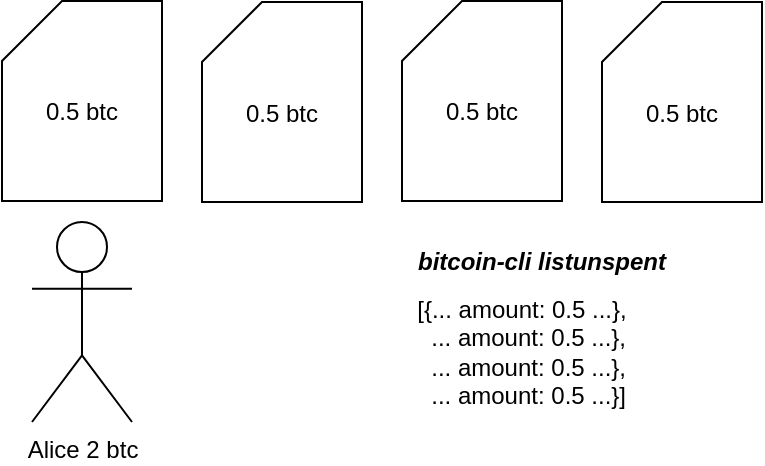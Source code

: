 <mxfile version="12.0.2" type="device" pages="1"><diagram id="I1_z6UUtHjpX567NNboK" name="Page-1"><mxGraphModel dx="1172" dy="693" grid="1" gridSize="10" guides="1" tooltips="1" connect="1" arrows="1" fold="1" page="1" pageScale="1" pageWidth="827" pageHeight="1169" math="0" shadow="0"><root><mxCell id="0"/><mxCell id="1" parent="0"/><mxCell id="CsYJJBDoag79xaD0AN1z-2" value="" style="shape=card;whiteSpace=wrap;html=1;" vertex="1" parent="1"><mxGeometry x="300" y="159.5" width="80" height="100" as="geometry"/></mxCell><mxCell id="CsYJJBDoag79xaD0AN1z-3" value="0.5 btc" style="text;html=1;strokeColor=none;fillColor=none;align=center;verticalAlign=middle;whiteSpace=wrap;rounded=0;" vertex="1" parent="1"><mxGeometry x="320" y="205" width="40" height="20" as="geometry"/></mxCell><mxCell id="CsYJJBDoag79xaD0AN1z-4" value="" style="shape=card;whiteSpace=wrap;html=1;" vertex="1" parent="1"><mxGeometry x="400" y="160" width="80" height="100" as="geometry"/></mxCell><mxCell id="CsYJJBDoag79xaD0AN1z-5" value="0.5 btc" style="text;html=1;strokeColor=none;fillColor=none;align=center;verticalAlign=middle;whiteSpace=wrap;rounded=0;" vertex="1" parent="1"><mxGeometry x="420" y="205.5" width="40" height="20" as="geometry"/></mxCell><mxCell id="CsYJJBDoag79xaD0AN1z-6" value="" style="shape=card;whiteSpace=wrap;html=1;" vertex="1" parent="1"><mxGeometry x="500" y="159.5" width="80" height="100" as="geometry"/></mxCell><mxCell id="CsYJJBDoag79xaD0AN1z-7" value="0.5 btc" style="text;html=1;strokeColor=none;fillColor=none;align=center;verticalAlign=middle;whiteSpace=wrap;rounded=0;" vertex="1" parent="1"><mxGeometry x="520" y="205" width="40" height="20" as="geometry"/></mxCell><mxCell id="CsYJJBDoag79xaD0AN1z-8" value="" style="shape=card;whiteSpace=wrap;html=1;" vertex="1" parent="1"><mxGeometry x="600" y="160" width="80" height="100" as="geometry"/></mxCell><mxCell id="CsYJJBDoag79xaD0AN1z-9" value="0.5 btc" style="text;html=1;strokeColor=none;fillColor=none;align=center;verticalAlign=middle;whiteSpace=wrap;rounded=0;" vertex="1" parent="1"><mxGeometry x="620" y="205.5" width="40" height="20" as="geometry"/></mxCell><mxCell id="CsYJJBDoag79xaD0AN1z-10" value="Alice 2 btc" style="shape=umlActor;verticalLabelPosition=bottom;labelBackgroundColor=#ffffff;verticalAlign=top;html=1;outlineConnect=0;" vertex="1" parent="1"><mxGeometry x="315" y="270" width="50" height="100" as="geometry"/></mxCell><mxCell id="CsYJJBDoag79xaD0AN1z-16" value="[{... amount: 0.5 ...},&lt;br&gt;&amp;nbsp; ... amount: 0.5 ...},&lt;br&gt;&amp;nbsp; ... amount: 0.5 ...},&lt;br&gt;&amp;nbsp; ... amount: 0.5 ...}]" style="text;html=1;strokeColor=none;fillColor=none;align=center;verticalAlign=middle;whiteSpace=wrap;rounded=0;" vertex="1" parent="1"><mxGeometry x="440" y="300" width="240" height="70" as="geometry"/></mxCell><mxCell id="CsYJJBDoag79xaD0AN1z-19" value="&lt;i&gt;&lt;b&gt;bitcoin-cli listunspent&lt;/b&gt;&lt;/i&gt;" style="text;html=1;strokeColor=none;fillColor=none;align=center;verticalAlign=middle;whiteSpace=wrap;rounded=0;" vertex="1" parent="1"><mxGeometry x="460" y="280" width="220" height="20" as="geometry"/></mxCell></root></mxGraphModel></diagram></mxfile>